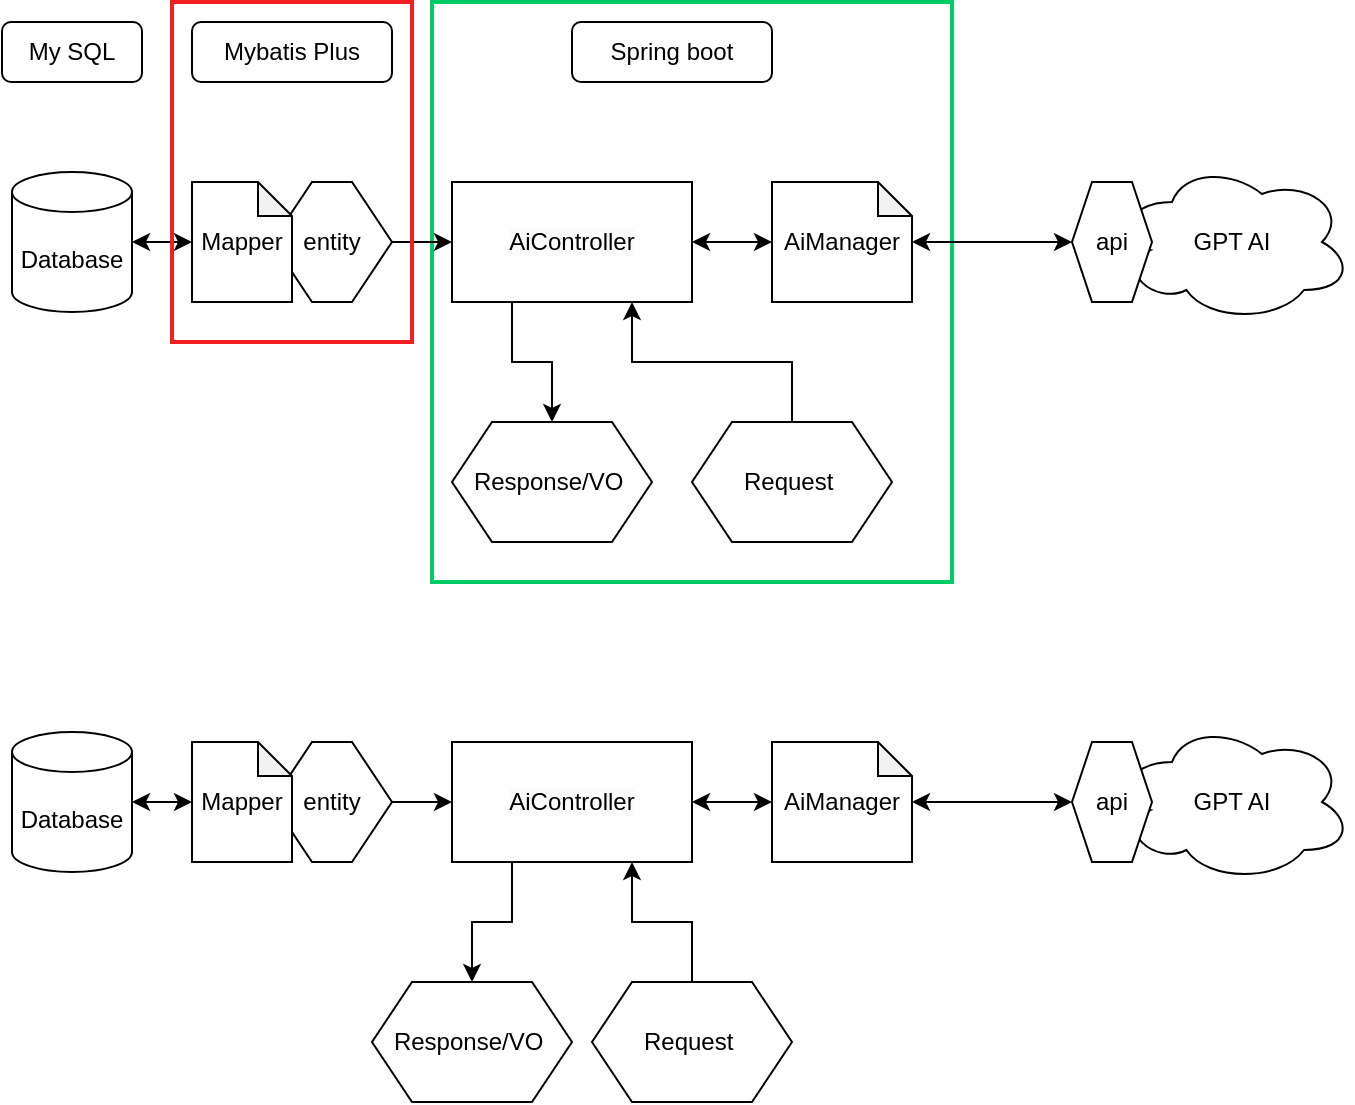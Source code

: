 <mxfile version="22.1.16" type="device">
  <diagram name="Page-1" id="fyBDsASkYUEt5I9rs7UV">
    <mxGraphModel dx="1434" dy="1918" grid="1" gridSize="10" guides="1" tooltips="1" connect="1" arrows="1" fold="1" page="1" pageScale="1" pageWidth="850" pageHeight="1100" math="0" shadow="0">
      <root>
        <mxCell id="0" />
        <mxCell id="1" parent="0" />
        <mxCell id="itFgEGBVJmtLu_aMu5PH-62" value="&lt;div style=&quot;&quot;&gt;&lt;br&gt;&lt;/div&gt;" style="rounded=0;whiteSpace=wrap;html=1;fillColor=none;strokeWidth=2;strokeColor=#00CC66;align=left;" vertex="1" parent="1">
          <mxGeometry x="310" y="-50" width="260" height="290" as="geometry" />
        </mxCell>
        <mxCell id="itFgEGBVJmtLu_aMu5PH-28" value="entity" style="shape=hexagon;perimeter=hexagonPerimeter2;whiteSpace=wrap;html=1;fixedSize=1;size=20;" vertex="1" parent="1">
          <mxGeometry x="230" y="320" width="60" height="60" as="geometry" />
        </mxCell>
        <mxCell id="itFgEGBVJmtLu_aMu5PH-18" value="GPT AI" style="ellipse;shape=cloud;whiteSpace=wrap;html=1;" vertex="1" parent="1">
          <mxGeometry x="650" y="310" width="120" height="80" as="geometry" />
        </mxCell>
        <mxCell id="itFgEGBVJmtLu_aMu5PH-10" value="Database" style="shape=cylinder3;whiteSpace=wrap;html=1;boundedLbl=1;backgroundOutline=1;size=10;" vertex="1" parent="1">
          <mxGeometry x="100" y="315" width="60" height="70" as="geometry" />
        </mxCell>
        <mxCell id="itFgEGBVJmtLu_aMu5PH-13" value="api" style="shape=hexagon;perimeter=hexagonPerimeter2;whiteSpace=wrap;html=1;fixedSize=1;size=10;" vertex="1" parent="1">
          <mxGeometry x="630" y="320" width="40" height="60" as="geometry" />
        </mxCell>
        <mxCell id="itFgEGBVJmtLu_aMu5PH-24" value="" style="endArrow=classic;startArrow=classic;html=1;rounded=0;entryX=0;entryY=0.5;entryDx=0;entryDy=0;" edge="1" parent="1" source="itFgEGBVJmtLu_aMu5PH-25" target="itFgEGBVJmtLu_aMu5PH-13">
          <mxGeometry width="50" height="50" relative="1" as="geometry">
            <mxPoint x="620" y="380" as="sourcePoint" />
            <mxPoint x="570" y="360" as="targetPoint" />
          </mxGeometry>
        </mxCell>
        <mxCell id="itFgEGBVJmtLu_aMu5PH-25" value="AiManager" style="shape=note;whiteSpace=wrap;html=1;backgroundOutline=1;darkOpacity=0.05;size=17;" vertex="1" parent="1">
          <mxGeometry x="480" y="320" width="70" height="60" as="geometry" />
        </mxCell>
        <mxCell id="itFgEGBVJmtLu_aMu5PH-27" value="" style="endArrow=classic;startArrow=classic;html=1;rounded=0;exitX=1;exitY=0.5;exitDx=0;exitDy=0;exitPerimeter=0;" edge="1" parent="1" source="itFgEGBVJmtLu_aMu5PH-10" target="itFgEGBVJmtLu_aMu5PH-41">
          <mxGeometry width="50" height="50" relative="1" as="geometry">
            <mxPoint x="510" y="410" as="sourcePoint" />
            <mxPoint x="180" y="350" as="targetPoint" />
          </mxGeometry>
        </mxCell>
        <mxCell id="itFgEGBVJmtLu_aMu5PH-29" style="edgeStyle=orthogonalEdgeStyle;rounded=0;orthogonalLoop=1;jettySize=auto;html=1;exitX=1;exitY=0.5;exitDx=0;exitDy=0;" edge="1" parent="1" source="itFgEGBVJmtLu_aMu5PH-28" target="itFgEGBVJmtLu_aMu5PH-33">
          <mxGeometry relative="1" as="geometry">
            <mxPoint x="320" y="350" as="targetPoint" />
          </mxGeometry>
        </mxCell>
        <mxCell id="itFgEGBVJmtLu_aMu5PH-31" value="" style="endArrow=classic;startArrow=classic;html=1;rounded=0;entryX=0;entryY=0.5;entryDx=0;entryDy=0;entryPerimeter=0;" edge="1" parent="1" source="itFgEGBVJmtLu_aMu5PH-33" target="itFgEGBVJmtLu_aMu5PH-25">
          <mxGeometry width="50" height="50" relative="1" as="geometry">
            <mxPoint x="440" y="350" as="sourcePoint" />
            <mxPoint x="570" y="370" as="targetPoint" />
          </mxGeometry>
        </mxCell>
        <mxCell id="itFgEGBVJmtLu_aMu5PH-39" style="edgeStyle=orthogonalEdgeStyle;rounded=0;orthogonalLoop=1;jettySize=auto;html=1;exitX=0.25;exitY=1;exitDx=0;exitDy=0;entryX=0.5;entryY=0;entryDx=0;entryDy=0;" edge="1" parent="1" source="itFgEGBVJmtLu_aMu5PH-33" target="itFgEGBVJmtLu_aMu5PH-36">
          <mxGeometry relative="1" as="geometry" />
        </mxCell>
        <mxCell id="itFgEGBVJmtLu_aMu5PH-33" value="&lt;span style=&quot;color: rgb(0, 0, 0); font-family: Helvetica; font-size: 12px; font-style: normal; font-variant-ligatures: normal; font-variant-caps: normal; font-weight: 400; letter-spacing: normal; orphans: 2; text-align: center; text-indent: 0px; text-transform: none; widows: 2; word-spacing: 0px; -webkit-text-stroke-width: 0px; background-color: rgb(251, 251, 251); text-decoration-thickness: initial; text-decoration-style: initial; text-decoration-color: initial; float: none; display: inline !important;&quot;&gt;AiController&lt;/span&gt;" style="rounded=0;whiteSpace=wrap;html=1;" vertex="1" parent="1">
          <mxGeometry x="320" y="320" width="120" height="60" as="geometry" />
        </mxCell>
        <mxCell id="itFgEGBVJmtLu_aMu5PH-36" value="Response/VO&amp;nbsp;" style="shape=hexagon;perimeter=hexagonPerimeter2;whiteSpace=wrap;html=1;fixedSize=1;size=20;" vertex="1" parent="1">
          <mxGeometry x="280" y="440" width="100" height="60" as="geometry" />
        </mxCell>
        <mxCell id="itFgEGBVJmtLu_aMu5PH-38" style="edgeStyle=orthogonalEdgeStyle;rounded=0;orthogonalLoop=1;jettySize=auto;html=1;entryX=0.75;entryY=1;entryDx=0;entryDy=0;" edge="1" parent="1" source="itFgEGBVJmtLu_aMu5PH-37" target="itFgEGBVJmtLu_aMu5PH-33">
          <mxGeometry relative="1" as="geometry" />
        </mxCell>
        <mxCell id="itFgEGBVJmtLu_aMu5PH-37" value="Request&amp;nbsp;" style="shape=hexagon;perimeter=hexagonPerimeter2;whiteSpace=wrap;html=1;fixedSize=1;size=20;" vertex="1" parent="1">
          <mxGeometry x="390" y="440" width="100" height="60" as="geometry" />
        </mxCell>
        <mxCell id="itFgEGBVJmtLu_aMu5PH-41" value="Mapper" style="shape=note;whiteSpace=wrap;html=1;backgroundOutline=1;darkOpacity=0.05;size=17;" vertex="1" parent="1">
          <mxGeometry x="190" y="320" width="50" height="60" as="geometry" />
        </mxCell>
        <mxCell id="itFgEGBVJmtLu_aMu5PH-42" value="entity" style="shape=hexagon;perimeter=hexagonPerimeter2;whiteSpace=wrap;html=1;fixedSize=1;size=20;" vertex="1" parent="1">
          <mxGeometry x="230" y="40" width="60" height="60" as="geometry" />
        </mxCell>
        <mxCell id="itFgEGBVJmtLu_aMu5PH-43" value="GPT AI" style="ellipse;shape=cloud;whiteSpace=wrap;html=1;" vertex="1" parent="1">
          <mxGeometry x="650" y="30" width="120" height="80" as="geometry" />
        </mxCell>
        <mxCell id="itFgEGBVJmtLu_aMu5PH-44" value="Database" style="shape=cylinder3;whiteSpace=wrap;html=1;boundedLbl=1;backgroundOutline=1;size=10;" vertex="1" parent="1">
          <mxGeometry x="100" y="35" width="60" height="70" as="geometry" />
        </mxCell>
        <mxCell id="itFgEGBVJmtLu_aMu5PH-45" value="api" style="shape=hexagon;perimeter=hexagonPerimeter2;whiteSpace=wrap;html=1;fixedSize=1;size=10;" vertex="1" parent="1">
          <mxGeometry x="630" y="40" width="40" height="60" as="geometry" />
        </mxCell>
        <mxCell id="itFgEGBVJmtLu_aMu5PH-46" value="" style="endArrow=classic;startArrow=classic;html=1;rounded=0;entryX=0;entryY=0.5;entryDx=0;entryDy=0;" edge="1" parent="1" source="itFgEGBVJmtLu_aMu5PH-47" target="itFgEGBVJmtLu_aMu5PH-45">
          <mxGeometry width="50" height="50" relative="1" as="geometry">
            <mxPoint x="620" y="100" as="sourcePoint" />
            <mxPoint x="570" y="80" as="targetPoint" />
          </mxGeometry>
        </mxCell>
        <mxCell id="itFgEGBVJmtLu_aMu5PH-47" value="AiManager" style="shape=note;whiteSpace=wrap;html=1;backgroundOutline=1;darkOpacity=0.05;size=17;" vertex="1" parent="1">
          <mxGeometry x="480" y="40" width="70" height="60" as="geometry" />
        </mxCell>
        <mxCell id="itFgEGBVJmtLu_aMu5PH-48" value="" style="endArrow=classic;startArrow=classic;html=1;rounded=0;exitX=1;exitY=0.5;exitDx=0;exitDy=0;exitPerimeter=0;" edge="1" parent="1" source="itFgEGBVJmtLu_aMu5PH-44" target="itFgEGBVJmtLu_aMu5PH-56">
          <mxGeometry width="50" height="50" relative="1" as="geometry">
            <mxPoint x="510" y="130" as="sourcePoint" />
            <mxPoint x="180" y="70" as="targetPoint" />
          </mxGeometry>
        </mxCell>
        <mxCell id="itFgEGBVJmtLu_aMu5PH-49" style="edgeStyle=orthogonalEdgeStyle;rounded=0;orthogonalLoop=1;jettySize=auto;html=1;exitX=1;exitY=0.5;exitDx=0;exitDy=0;" edge="1" parent="1" source="itFgEGBVJmtLu_aMu5PH-42" target="itFgEGBVJmtLu_aMu5PH-52">
          <mxGeometry relative="1" as="geometry">
            <mxPoint x="320" y="70" as="targetPoint" />
          </mxGeometry>
        </mxCell>
        <mxCell id="itFgEGBVJmtLu_aMu5PH-50" value="" style="endArrow=classic;startArrow=classic;html=1;rounded=0;entryX=0;entryY=0.5;entryDx=0;entryDy=0;entryPerimeter=0;" edge="1" parent="1" source="itFgEGBVJmtLu_aMu5PH-52" target="itFgEGBVJmtLu_aMu5PH-47">
          <mxGeometry width="50" height="50" relative="1" as="geometry">
            <mxPoint x="440" y="70" as="sourcePoint" />
            <mxPoint x="570" y="90" as="targetPoint" />
          </mxGeometry>
        </mxCell>
        <mxCell id="itFgEGBVJmtLu_aMu5PH-51" style="edgeStyle=orthogonalEdgeStyle;rounded=0;orthogonalLoop=1;jettySize=auto;html=1;exitX=0.25;exitY=1;exitDx=0;exitDy=0;entryX=0.5;entryY=0;entryDx=0;entryDy=0;" edge="1" parent="1" source="itFgEGBVJmtLu_aMu5PH-52" target="itFgEGBVJmtLu_aMu5PH-53">
          <mxGeometry relative="1" as="geometry" />
        </mxCell>
        <mxCell id="itFgEGBVJmtLu_aMu5PH-52" value="&lt;span style=&quot;color: rgb(0, 0, 0); font-family: Helvetica; font-size: 12px; font-style: normal; font-variant-ligatures: normal; font-variant-caps: normal; font-weight: 400; letter-spacing: normal; orphans: 2; text-align: center; text-indent: 0px; text-transform: none; widows: 2; word-spacing: 0px; -webkit-text-stroke-width: 0px; background-color: rgb(251, 251, 251); text-decoration-thickness: initial; text-decoration-style: initial; text-decoration-color: initial; float: none; display: inline !important;&quot;&gt;AiController&lt;/span&gt;" style="rounded=0;whiteSpace=wrap;html=1;" vertex="1" parent="1">
          <mxGeometry x="320" y="40" width="120" height="60" as="geometry" />
        </mxCell>
        <mxCell id="itFgEGBVJmtLu_aMu5PH-53" value="Response/VO&amp;nbsp;" style="shape=hexagon;perimeter=hexagonPerimeter2;whiteSpace=wrap;html=1;fixedSize=1;size=20;" vertex="1" parent="1">
          <mxGeometry x="320" y="160" width="100" height="60" as="geometry" />
        </mxCell>
        <mxCell id="itFgEGBVJmtLu_aMu5PH-54" style="edgeStyle=orthogonalEdgeStyle;rounded=0;orthogonalLoop=1;jettySize=auto;html=1;entryX=0.75;entryY=1;entryDx=0;entryDy=0;" edge="1" parent="1" source="itFgEGBVJmtLu_aMu5PH-55" target="itFgEGBVJmtLu_aMu5PH-52">
          <mxGeometry relative="1" as="geometry" />
        </mxCell>
        <mxCell id="itFgEGBVJmtLu_aMu5PH-55" value="Request&amp;nbsp;" style="shape=hexagon;perimeter=hexagonPerimeter2;whiteSpace=wrap;html=1;fixedSize=1;size=20;" vertex="1" parent="1">
          <mxGeometry x="440" y="160" width="100" height="60" as="geometry" />
        </mxCell>
        <mxCell id="itFgEGBVJmtLu_aMu5PH-56" value="Mapper" style="shape=note;whiteSpace=wrap;html=1;backgroundOutline=1;darkOpacity=0.05;size=17;" vertex="1" parent="1">
          <mxGeometry x="190" y="40" width="50" height="60" as="geometry" />
        </mxCell>
        <mxCell id="itFgEGBVJmtLu_aMu5PH-57" value="&lt;div style=&quot;&quot;&gt;&lt;br&gt;&lt;/div&gt;" style="rounded=0;whiteSpace=wrap;html=1;fillColor=none;strokeWidth=2;strokeColor=#f41f1f;align=left;" vertex="1" parent="1">
          <mxGeometry x="180" y="-50" width="120" height="170" as="geometry" />
        </mxCell>
        <mxCell id="itFgEGBVJmtLu_aMu5PH-60" value="Mybatis Plus" style="rounded=1;whiteSpace=wrap;html=1;" vertex="1" parent="1">
          <mxGeometry x="190" y="-40" width="100" height="30" as="geometry" />
        </mxCell>
        <mxCell id="itFgEGBVJmtLu_aMu5PH-61" value="My SQL" style="rounded=1;whiteSpace=wrap;html=1;" vertex="1" parent="1">
          <mxGeometry x="95" y="-40" width="70" height="30" as="geometry" />
        </mxCell>
        <mxCell id="itFgEGBVJmtLu_aMu5PH-63" value="Spring boot" style="rounded=1;whiteSpace=wrap;html=1;" vertex="1" parent="1">
          <mxGeometry x="380" y="-40" width="100" height="30" as="geometry" />
        </mxCell>
      </root>
    </mxGraphModel>
  </diagram>
</mxfile>
